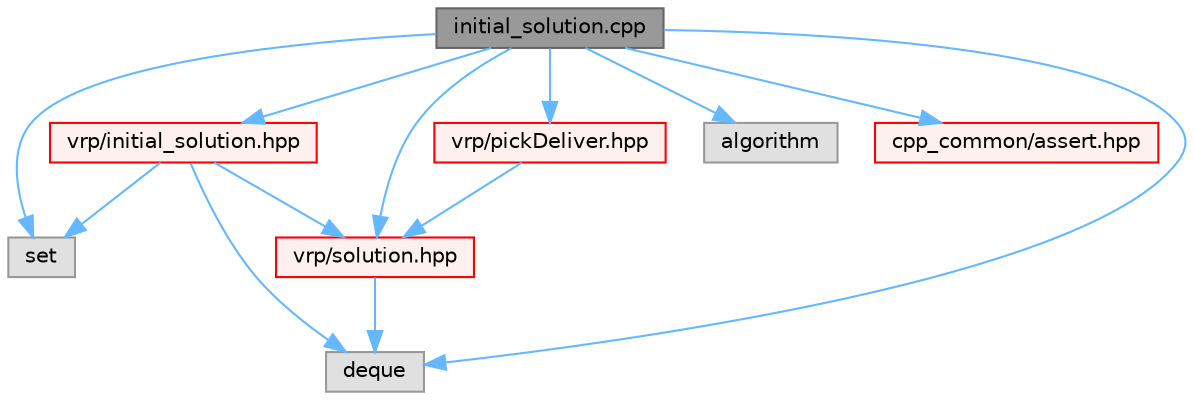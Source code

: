 digraph "initial_solution.cpp"
{
 // LATEX_PDF_SIZE
  bgcolor="transparent";
  edge [fontname=Helvetica,fontsize=10,labelfontname=Helvetica,labelfontsize=10];
  node [fontname=Helvetica,fontsize=10,shape=box,height=0.2,width=0.4];
  Node1 [id="Node000001",label="initial_solution.cpp",height=0.2,width=0.4,color="gray40", fillcolor="grey60", style="filled", fontcolor="black",tooltip=" "];
  Node1 -> Node2 [id="edge1_Node000001_Node000002",color="steelblue1",style="solid",tooltip=" "];
  Node2 [id="Node000002",label="vrp/initial_solution.hpp",height=0.2,width=0.4,color="red", fillcolor="#FFF0F0", style="filled",URL="$initial__solution_8hpp.html",tooltip=" "];
  Node2 -> Node3 [id="edge2_Node000002_Node000003",color="steelblue1",style="solid",tooltip=" "];
  Node3 [id="Node000003",label="set",height=0.2,width=0.4,color="grey60", fillcolor="#E0E0E0", style="filled",tooltip=" "];
  Node2 -> Node4 [id="edge3_Node000002_Node000004",color="steelblue1",style="solid",tooltip=" "];
  Node4 [id="Node000004",label="deque",height=0.2,width=0.4,color="grey60", fillcolor="#E0E0E0", style="filled",tooltip=" "];
  Node2 -> Node31 [id="edge4_Node000002_Node000031",color="steelblue1",style="solid",tooltip=" "];
  Node31 [id="Node000031",label="vrp/solution.hpp",height=0.2,width=0.4,color="red", fillcolor="#FFF0F0", style="filled",URL="$solution_8hpp.html",tooltip=" "];
  Node31 -> Node4 [id="edge5_Node000031_Node000004",color="steelblue1",style="solid",tooltip=" "];
  Node1 -> Node4 [id="edge6_Node000001_Node000004",color="steelblue1",style="solid",tooltip=" "];
  Node1 -> Node12 [id="edge7_Node000001_Node000012",color="steelblue1",style="solid",tooltip=" "];
  Node12 [id="Node000012",label="algorithm",height=0.2,width=0.4,color="grey60", fillcolor="#E0E0E0", style="filled",tooltip=" "];
  Node1 -> Node3 [id="edge8_Node000001_Node000003",color="steelblue1",style="solid",tooltip=" "];
  Node1 -> Node28 [id="edge9_Node000001_Node000028",color="steelblue1",style="solid",tooltip=" "];
  Node28 [id="Node000028",label="cpp_common/assert.hpp",height=0.2,width=0.4,color="red", fillcolor="#FFF0F0", style="filled",URL="$assert_8hpp.html",tooltip="Assertions Handling."];
  Node1 -> Node31 [id="edge10_Node000001_Node000031",color="steelblue1",style="solid",tooltip=" "];
  Node1 -> Node36 [id="edge11_Node000001_Node000036",color="steelblue1",style="solid",tooltip=" "];
  Node36 [id="Node000036",label="vrp/pickDeliver.hpp",height=0.2,width=0.4,color="red", fillcolor="#FFF0F0", style="filled",URL="$pickDeliver_8hpp.html",tooltip=" "];
  Node36 -> Node31 [id="edge12_Node000036_Node000031",color="steelblue1",style="solid",tooltip=" "];
}
